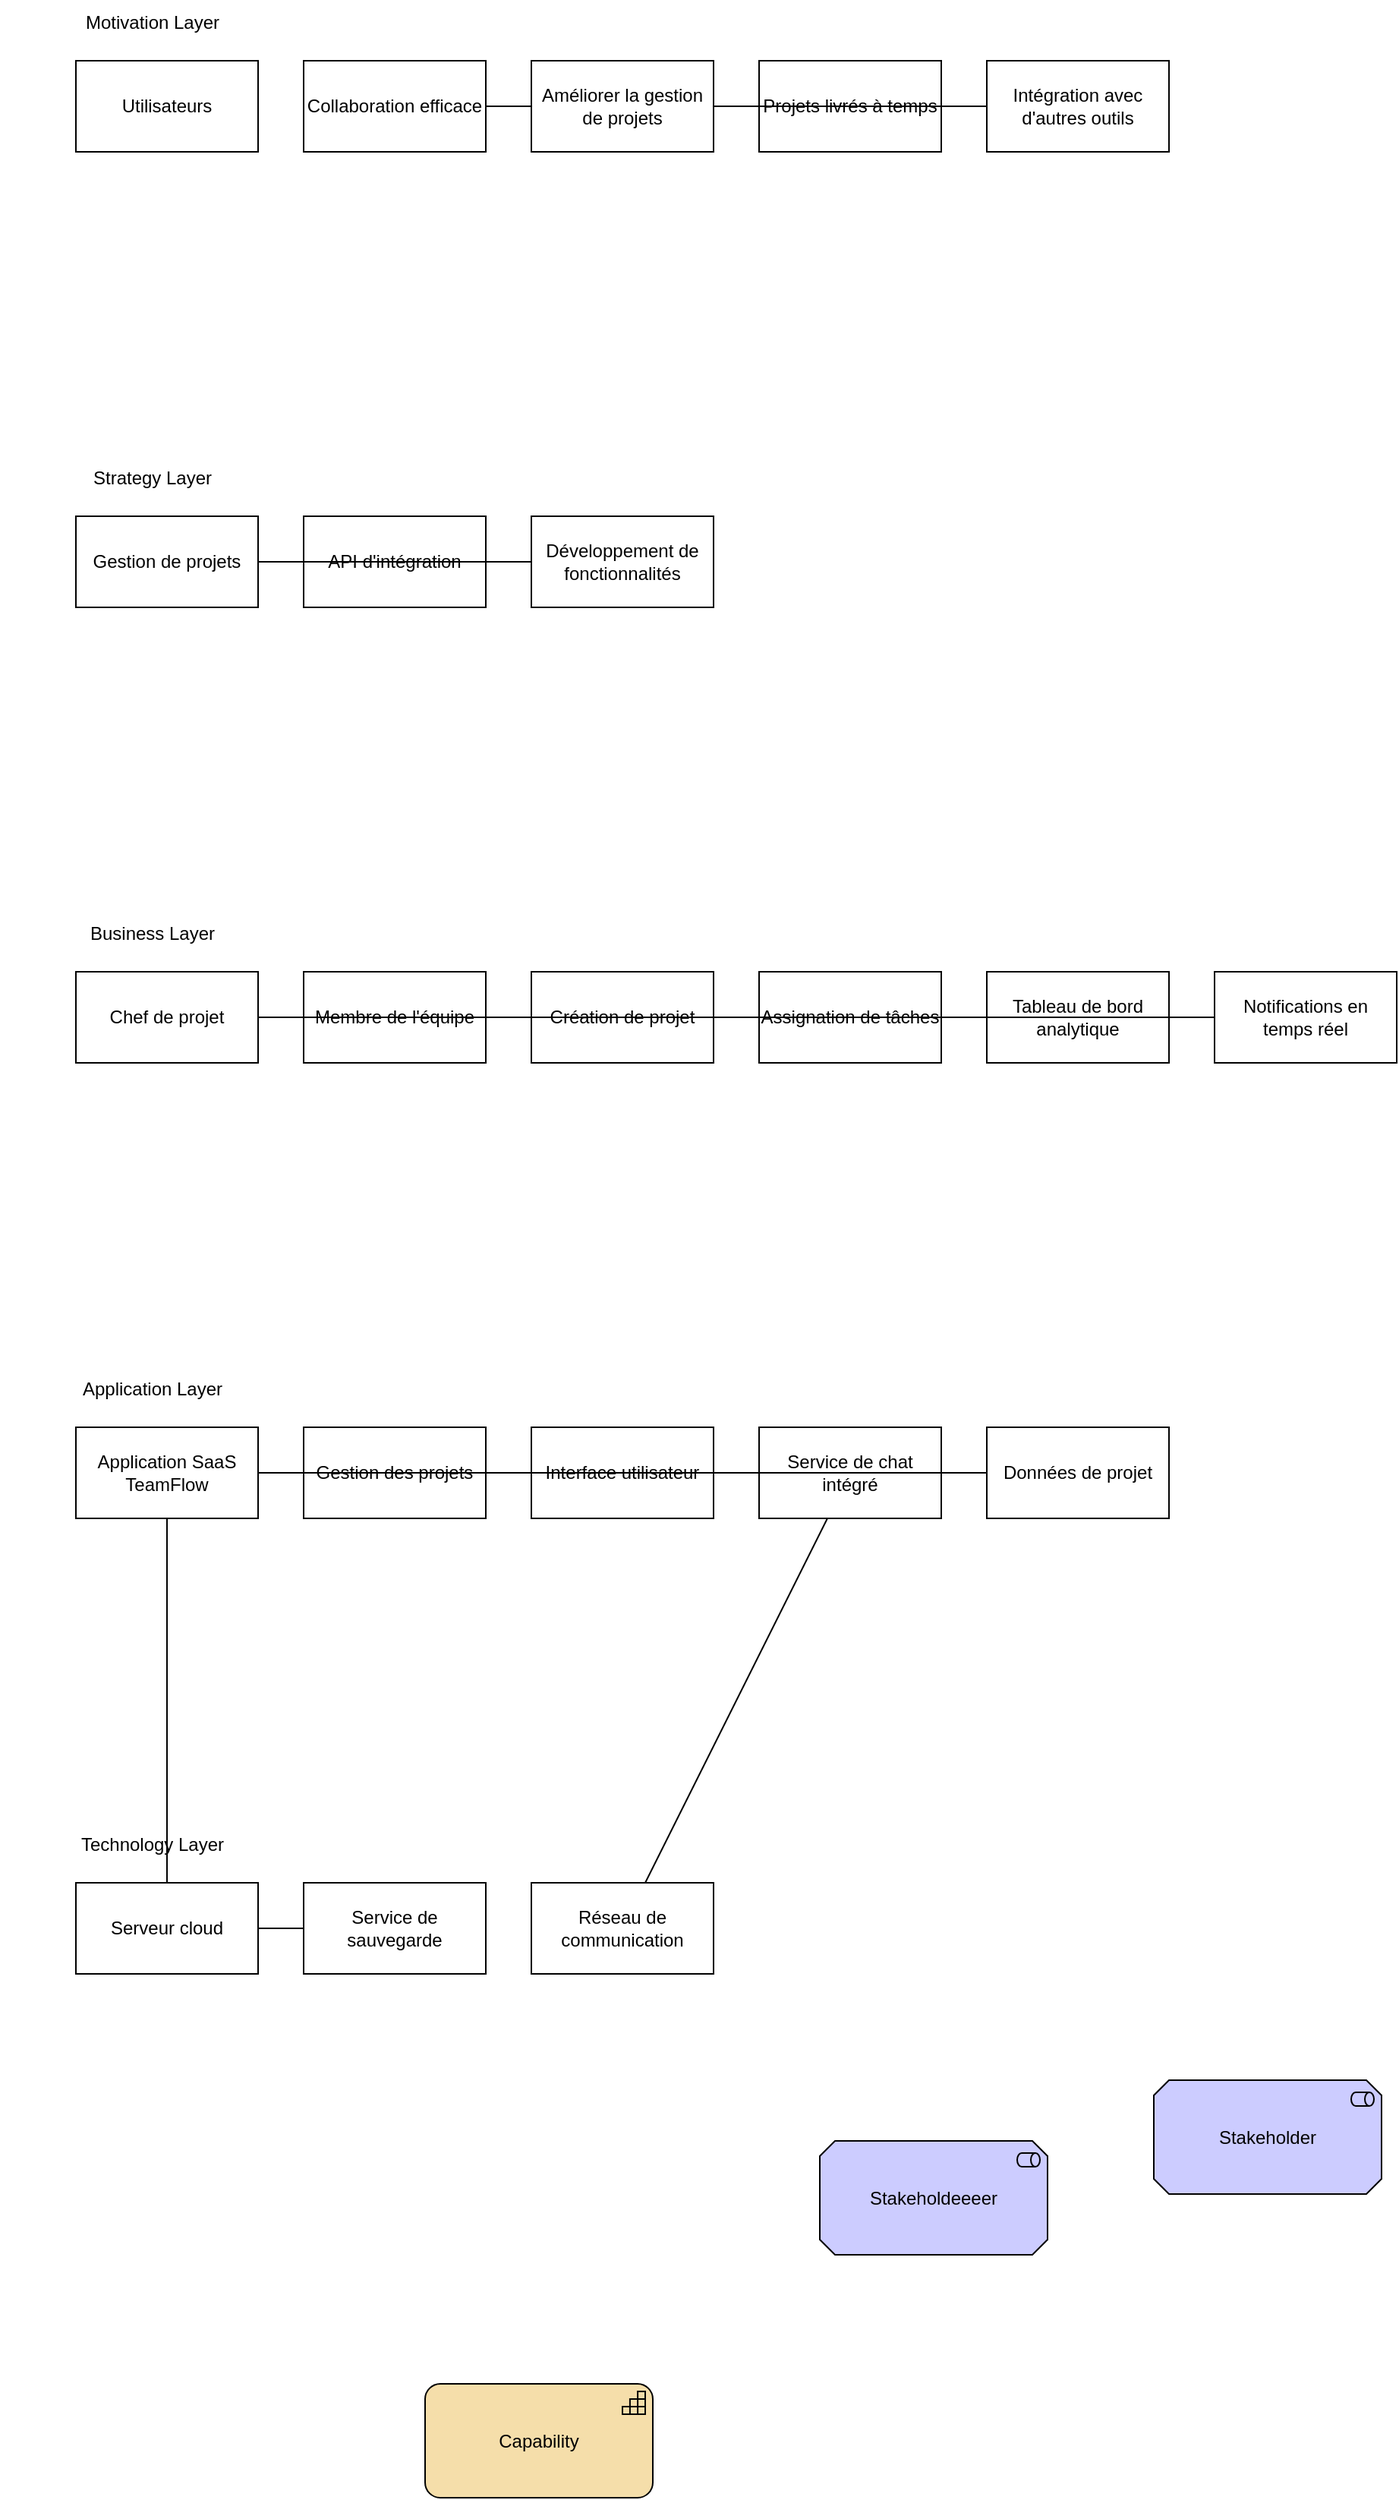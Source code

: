 <mxfile encoding="UTF-8" version="26.1.3">
  <diagram name="ArchiMate Model" id="archimate_diagram">
    <mxGraphModel dx="1750" dy="870" grid="1" gridSize="10" guides="1" tooltips="1" connect="1" arrows="1" fold="1" page="1" pageScale="1" pageWidth="827" pageHeight="1169" math="0" shadow="0">
      <root>
        <mxCell id="0" />
        <mxCell id="1" parent="0" />
        <mxCell id="label_Motivation_Layer" value="Motivation Layer" style="text;html=1;align=center;verticalAlign=middle;resizable=0;points=[];" parent="1" vertex="1">
          <mxGeometry x="50" y="60" width="200" height="30" as="geometry" />
        </mxCell>
        <mxCell id="elem_m1" value="Utilisateurs" style="shape=archimate_actor;whiteSpace=wrap;html=1;" parent="1" vertex="1">
          <mxGeometry x="100" y="100" width="120" height="60" as="geometry" />
        </mxCell>
        <mxCell id="elem_m2" value="Collaboration efficace" style="shape=archimate_driver;whiteSpace=wrap;html=1;" parent="1" vertex="1">
          <mxGeometry x="250" y="100" width="120" height="60" as="geometry" />
        </mxCell>
        <mxCell id="elem_m3" value="Améliorer la gestion de projets" style="shape=archimate_goal;whiteSpace=wrap;html=1;" parent="1" vertex="1">
          <mxGeometry x="400" y="100" width="120" height="60" as="geometry" />
        </mxCell>
        <mxCell id="elem_m4" value="Projets livrés à temps" style="shape=archimate_outcome;whiteSpace=wrap;html=1;" parent="1" vertex="1">
          <mxGeometry x="550" y="100" width="120" height="60" as="geometry" />
        </mxCell>
        <mxCell id="elem_m5" value="Intégration avec d&#39;autres outils" style="shape=archimate_rectangle;whiteSpace=wrap;html=1;" parent="1" vertex="1">
          <mxGeometry x="700" y="100" width="120" height="60" as="geometry" />
        </mxCell>
        <mxCell id="conn_elem_m2_elem_m3" style="endArrow=archimate_influence_relationship;html=1;" parent="1" source="elem_m2" target="elem_m3" edge="1">
          <mxGeometry relative="1" as="geometry" />
        </mxCell>
        <mxCell id="conn_elem_m3_elem_m4" style="endArrow=archimate_assignment_relationship;html=1;" parent="1" source="elem_m3" target="elem_m4" edge="1">
          <mxGeometry relative="1" as="geometry" />
        </mxCell>
        <mxCell id="conn_elem_m5_elem_m3" style="endArrow=archimate_influence_relationship;html=1;" parent="1" source="elem_m5" target="elem_m3" edge="1">
          <mxGeometry relative="1" as="geometry" />
        </mxCell>
        <mxCell id="label_Strategy_Layer" value="Strategy Layer" style="text;html=1;align=center;verticalAlign=middle;resizable=0;points=[];" parent="1" vertex="1">
          <mxGeometry x="50" y="360" width="200" height="30" as="geometry" />
        </mxCell>
        <mxCell id="elem_s1" value="Gestion de projets" style="shape=archimate_rectangle;whiteSpace=wrap;html=1;" parent="1" vertex="1">
          <mxGeometry x="100" y="400" width="120" height="60" as="geometry" />
        </mxCell>
        <mxCell id="elem_s2" value="API d&#39;intégration" style="shape=archimate_rectangle;whiteSpace=wrap;html=1;" parent="1" vertex="1">
          <mxGeometry x="250" y="400" width="120" height="60" as="geometry" />
        </mxCell>
        <mxCell id="elem_s3" value="Développement de fonctionnalités" style="shape=archimate_rectangle;whiteSpace=wrap;html=1;" parent="1" vertex="1">
          <mxGeometry x="400" y="400" width="120" height="60" as="geometry" />
        </mxCell>
        <mxCell id="conn_elem_s1_elem_s3" style="endArrow=archimate_assignment_relationship;html=1;" parent="1" source="elem_s1" target="elem_s3" edge="1">
          <mxGeometry relative="1" as="geometry" />
        </mxCell>
        <mxCell id="conn_elem_s2_elem_s1" style="endArrow=archimate_assignment_relationship;html=1;" parent="1" source="elem_s2" target="elem_s1" edge="1">
          <mxGeometry relative="1" as="geometry" />
        </mxCell>
        <mxCell id="label_Business_Layer" value="Business Layer" style="text;html=1;align=center;verticalAlign=middle;resizable=0;points=[];" parent="1" vertex="1">
          <mxGeometry x="50" y="660" width="200" height="30" as="geometry" />
        </mxCell>
        <mxCell id="elem_b1" value="Chef de projet" style="shape=archimate_actor;whiteSpace=wrap;html=1;" parent="1" vertex="1">
          <mxGeometry x="100" y="700" width="120" height="60" as="geometry" />
        </mxCell>
        <mxCell id="elem_b2" value="Membre de l&#39;équipe" style="shape=archimate_rectangle;whiteSpace=wrap;html=1;" parent="1" vertex="1">
          <mxGeometry x="250" y="700" width="120" height="60" as="geometry" />
        </mxCell>
        <mxCell id="elem_b3" value="Création de projet" style="shape=archimate_process;whiteSpace=wrap;html=1;" parent="1" vertex="1">
          <mxGeometry x="400" y="700" width="120" height="60" as="geometry" />
        </mxCell>
        <mxCell id="elem_b4" value="Assignation de tâches" style="shape=archimate_process;whiteSpace=wrap;html=1;" parent="1" vertex="1">
          <mxGeometry x="550" y="700" width="120" height="60" as="geometry" />
        </mxCell>
        <mxCell id="elem_b5" value="Tableau de bord analytique" style="shape=archimate_service;whiteSpace=wrap;html=1;" parent="1" vertex="1">
          <mxGeometry x="700" y="700" width="120" height="60" as="geometry" />
        </mxCell>
        <mxCell id="elem_b6" value="Notifications en temps réel" style="shape=archimate_service;whiteSpace=wrap;html=1;" parent="1" vertex="1">
          <mxGeometry x="850" y="700" width="120" height="60" as="geometry" />
        </mxCell>
        <mxCell id="conn_elem_b1_elem_b3" style="endArrow=archimate_assignment_relationship;html=1;" parent="1" source="elem_b1" target="elem_b3" edge="1">
          <mxGeometry relative="1" as="geometry" />
        </mxCell>
        <mxCell id="conn_elem_b2_elem_b4" style="endArrow=archimate_assignment_relationship;html=1;" parent="1" source="elem_b2" target="elem_b4" edge="1">
          <mxGeometry relative="1" as="geometry" />
        </mxCell>
        <mxCell id="conn_elem_b1_elem_b5" style="endArrow=archimate_serving_relationship;html=1;" parent="1" source="elem_b1" target="elem_b5" edge="1">
          <mxGeometry relative="1" as="geometry" />
        </mxCell>
        <mxCell id="conn_elem_b2_elem_b6" style="endArrow=archimate_serving_relationship;html=1;" parent="1" source="elem_b2" target="elem_b6" edge="1">
          <mxGeometry relative="1" as="geometry" />
        </mxCell>
        <mxCell id="label_Application_Layer" value="Application Layer" style="text;html=1;align=center;verticalAlign=middle;resizable=0;points=[];" parent="1" vertex="1">
          <mxGeometry x="50" y="960" width="200" height="30" as="geometry" />
        </mxCell>
        <mxCell id="elem_a1" value="Application SaaS TeamFlow" style="shape=archimate_application_component;whiteSpace=wrap;html=1;" parent="1" vertex="1">
          <mxGeometry x="100" y="1000" width="120" height="60" as="geometry" />
        </mxCell>
        <mxCell id="elem_a2" value="Gestion des projets" style="shape=archimate_rectangle;whiteSpace=wrap;html=1;" parent="1" vertex="1">
          <mxGeometry x="250" y="1000" width="120" height="60" as="geometry" />
        </mxCell>
        <mxCell id="elem_a3" value="Interface utilisateur" style="shape=archimate_interface;whiteSpace=wrap;html=1;" parent="1" vertex="1">
          <mxGeometry x="400" y="1000" width="120" height="60" as="geometry" />
        </mxCell>
        <mxCell id="elem_a4" value="Service de chat intégré" style="shape=archimate_service;whiteSpace=wrap;html=1;" parent="1" vertex="1">
          <mxGeometry x="550" y="1000" width="120" height="60" as="geometry" />
        </mxCell>
        <mxCell id="elem_a5" value="Données de projet" style="shape=archimate_data_object;whiteSpace=wrap;html=1;" parent="1" vertex="1">
          <mxGeometry x="700" y="1000" width="120" height="60" as="geometry" />
        </mxCell>
        <mxCell id="conn_elem_a1_elem_a2" style="endArrow=archimate_association_relationship;html=1;" parent="1" source="elem_a1" target="elem_a2" edge="1">
          <mxGeometry relative="1" as="geometry" />
        </mxCell>
        <mxCell id="conn_elem_a1_elem_a3" style="endArrow=archimate_association_relationship;html=1;" parent="1" source="elem_a1" target="elem_a3" edge="1">
          <mxGeometry relative="1" as="geometry" />
        </mxCell>
        <mxCell id="conn_elem_a1_elem_a4" style="endArrow=archimate_association_relationship;html=1;" parent="1" source="elem_a1" target="elem_a4" edge="1">
          <mxGeometry relative="1" as="geometry" />
        </mxCell>
        <mxCell id="conn_elem_a2_elem_a5" style="endArrow=archimate_access_relationship;html=1;" parent="1" source="elem_a2" target="elem_a5" edge="1">
          <mxGeometry relative="1" as="geometry" />
        </mxCell>
        <mxCell id="label_Technology_Layer" value="Technology Layer" style="text;html=1;align=center;verticalAlign=middle;resizable=0;points=[];" parent="1" vertex="1">
          <mxGeometry x="50" y="1260" width="200" height="30" as="geometry" />
        </mxCell>
        <mxCell id="elem_t1" value="Serveur cloud" style="shape=archimate_node;whiteSpace=wrap;html=1;" parent="1" vertex="1">
          <mxGeometry x="100" y="1300" width="120" height="60" as="geometry" />
        </mxCell>
        <mxCell id="elem_t2" value="Service de sauvegarde" style="shape=archimate_service;whiteSpace=wrap;html=1;" parent="1" vertex="1">
          <mxGeometry x="250" y="1300" width="120" height="60" as="geometry" />
        </mxCell>
        <mxCell id="elem_t3" value="Réseau de communication" style="shape=archimate_communication_network;whiteSpace=wrap;html=1;" parent="1" vertex="1">
          <mxGeometry x="400" y="1300" width="120" height="60" as="geometry" />
        </mxCell>
        <mxCell id="conn_elem_t1_elem_t2" style="endArrow=archimate_serving_relationship;html=1;" parent="1" source="elem_t1" target="elem_t2" edge="1">
          <mxGeometry relative="1" as="geometry" />
        </mxCell>
        <mxCell id="conn_elem_t1_elem_a1" style="endArrow=archimate_serving_relationship;html=1;" parent="1" source="elem_t1" target="elem_a1" edge="1">
          <mxGeometry relative="1" as="geometry" />
        </mxCell>
        <mxCell id="conn_elem_t3_elem_a4" style="endArrow=archimate_serving_relationship;html=1;" parent="1" source="elem_t3" target="elem_a4" edge="1">
          <mxGeometry relative="1" as="geometry" />
        </mxCell>
        <mxCell id="TFtCMGTif6ERkFa_R_18-1" value="Stakeholder" style="html=1;outlineConnect=0;whiteSpace=wrap;fillColor=#CCCCFF;shape=mxgraph.archimate3.application;appType=role;archiType=oct;" parent="1" vertex="1">
          <mxGeometry x="810" y="1430" width="150" height="75" as="geometry" />
        </mxCell>
        <mxCell id="TFtCMGTif6ERkFa_R_18-2" value="Stakeholdeeeer" style="html=1;outlineConnect=0;whiteSpace=wrap;fillColor=#CCCCFF;shape=mxgraph.archimate3.application;appType=role;archiType=oct;" parent="1" vertex="1">
          <mxGeometry x="590" y="1470" width="150" height="75" as="geometry" />
        </mxCell>
        <mxCell id="72QDQz8qECPhctLZzIk7-1" value="Capability" style="html=1;outlineConnect=0;whiteSpace=wrap;fillColor=#F5DEAA;shape=mxgraph.archimate3.application;appType=capability;archiType=rounded;" vertex="1" parent="1">
          <mxGeometry x="330" y="1630" width="150" height="75" as="geometry" />
        </mxCell>
      </root>
    </mxGraphModel>
  </diagram>
</mxfile>
